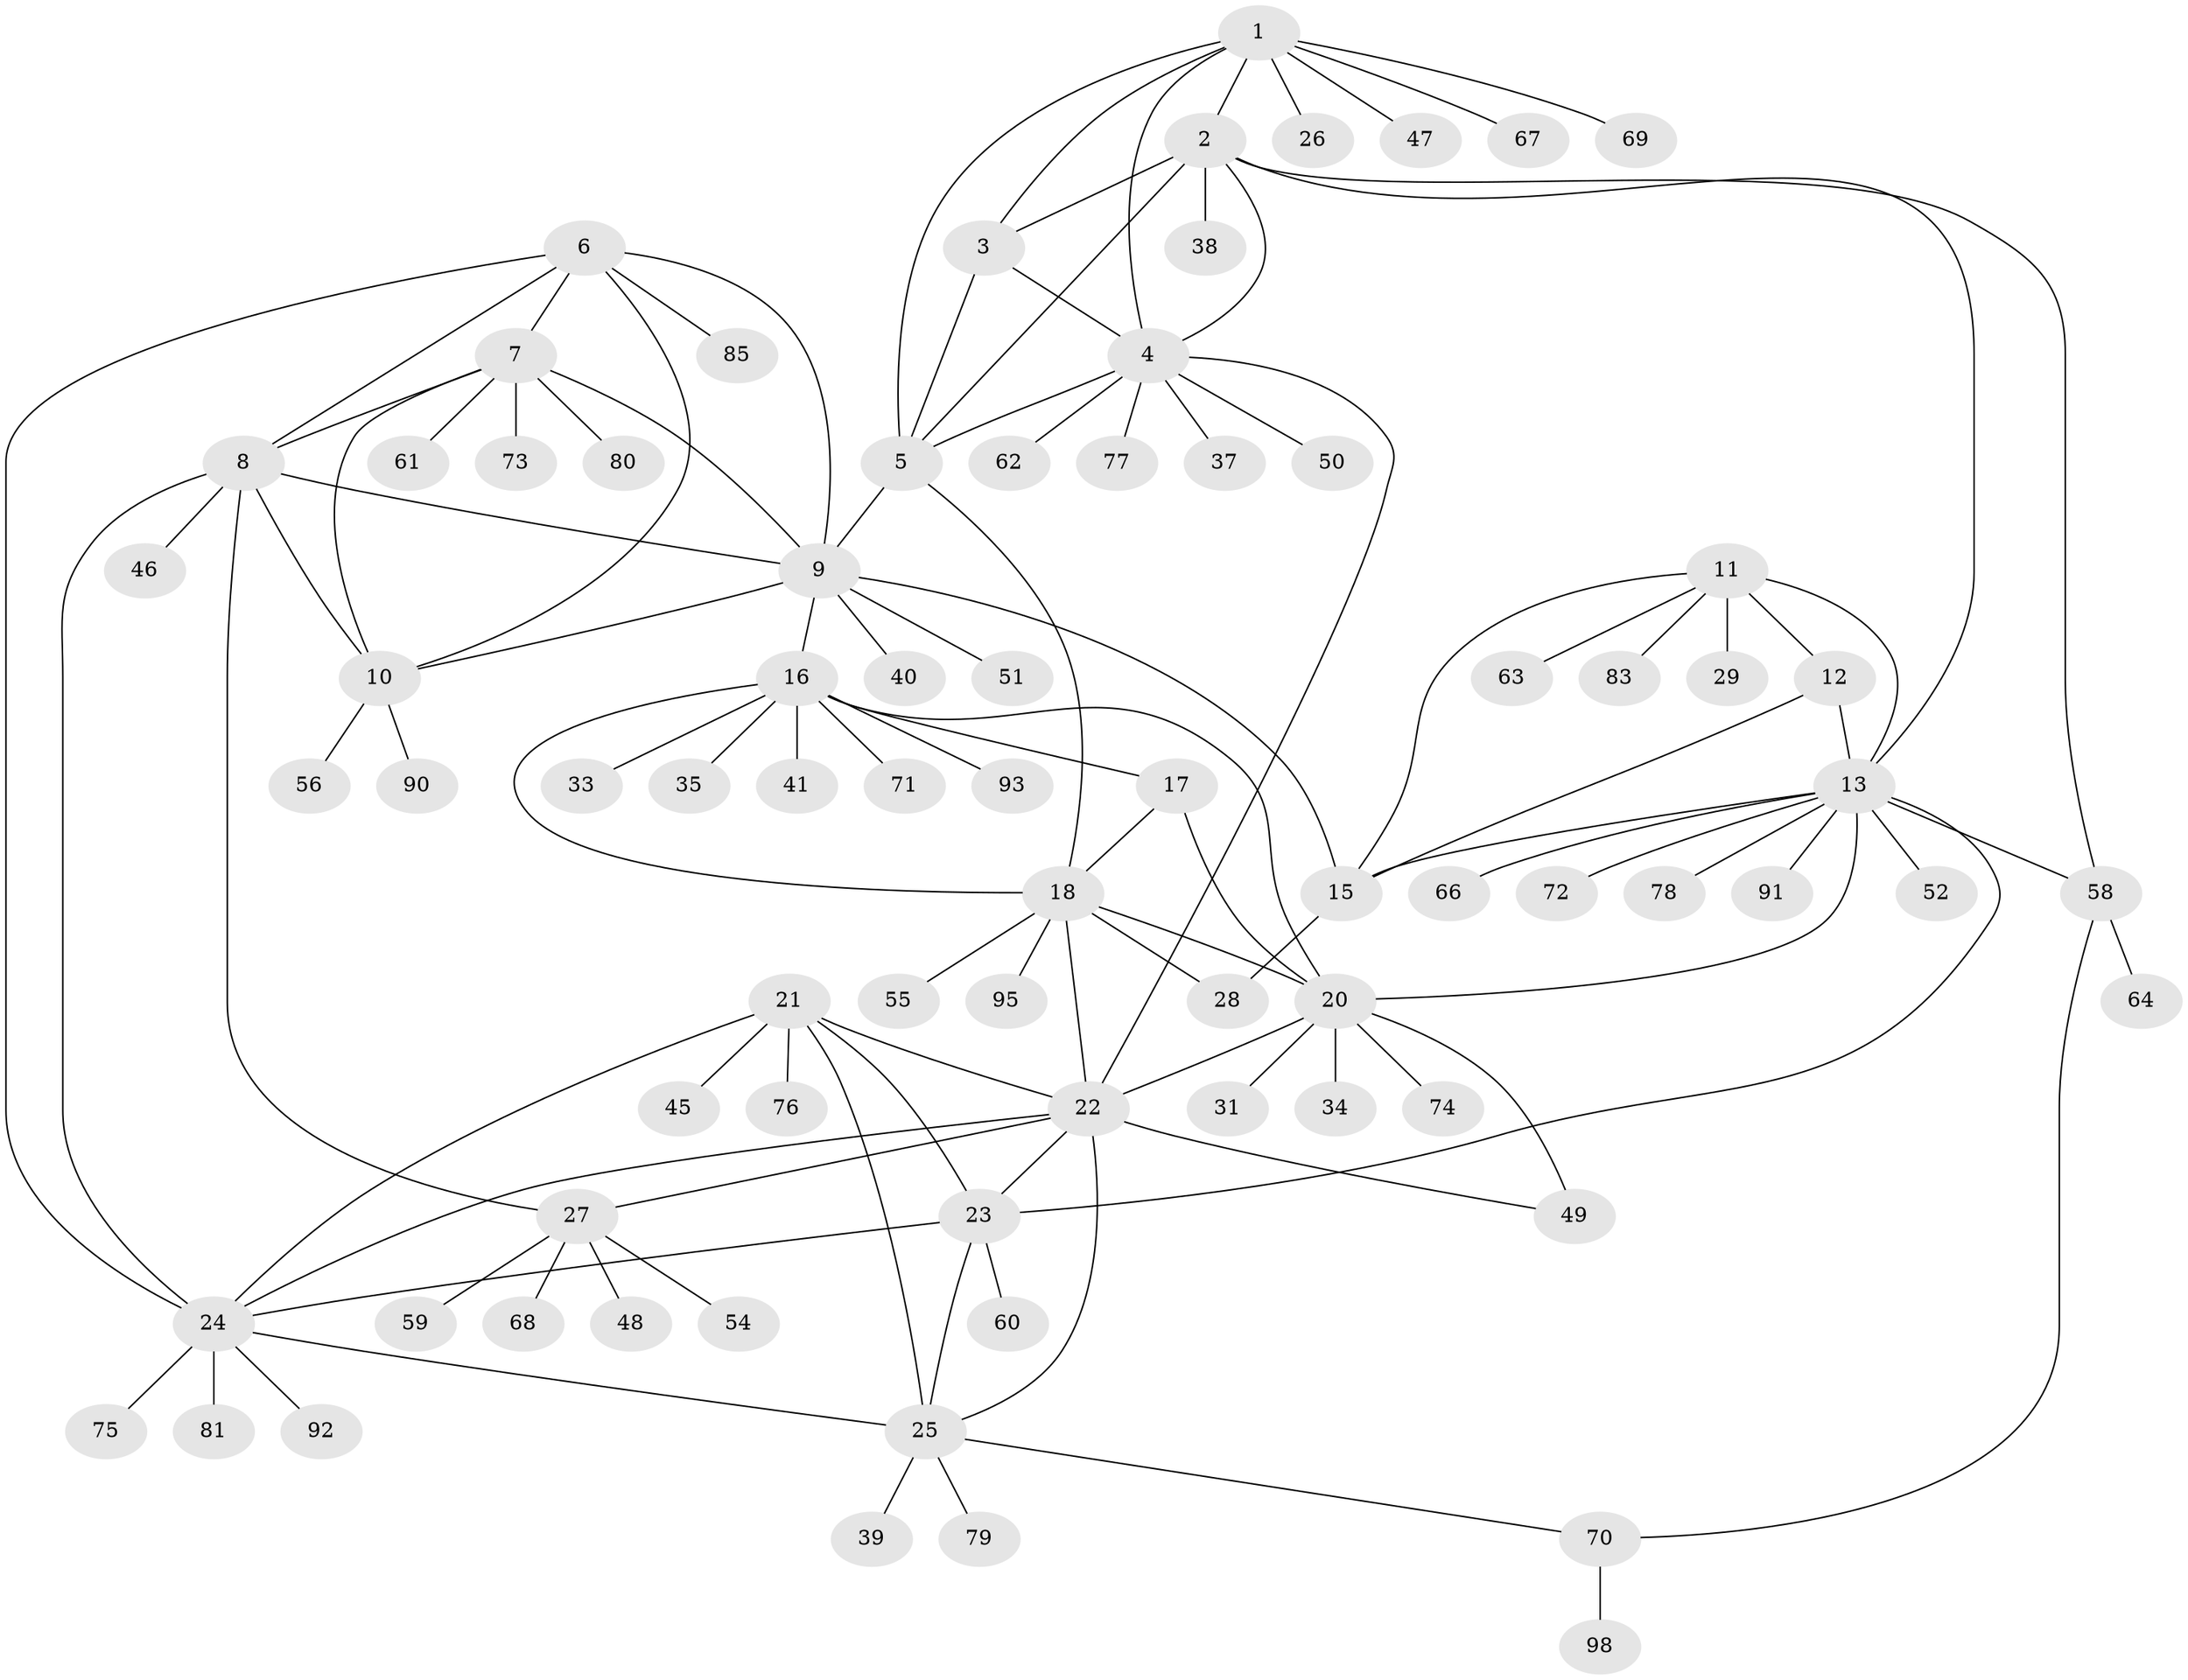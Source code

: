 // original degree distribution, {9: 0.06, 8: 0.01, 4: 0.06, 7: 0.06, 6: 0.05, 12: 0.01, 5: 0.01, 10: 0.01, 11: 0.01, 1: 0.59, 2: 0.1, 3: 0.03}
// Generated by graph-tools (version 1.1) at 2025/42/03/06/25 10:42:13]
// undirected, 78 vertices, 114 edges
graph export_dot {
graph [start="1"]
  node [color=gray90,style=filled];
  1 [super="+89"];
  2 [super="+96"];
  3;
  4 [super="+65"];
  5 [super="+86"];
  6 [super="+32"];
  7 [super="+42"];
  8;
  9;
  10 [super="+43"];
  11 [super="+14"];
  12;
  13 [super="+30"];
  15;
  16 [super="+19"];
  17;
  18 [super="+57"];
  20 [super="+44"];
  21 [super="+99"];
  22 [super="+88"];
  23;
  24 [super="+84"];
  25 [super="+36"];
  26;
  27 [super="+82"];
  28;
  29;
  31;
  33;
  34;
  35;
  37;
  38;
  39;
  40;
  41;
  45;
  46;
  47 [super="+53"];
  48;
  49;
  50;
  51;
  52;
  54;
  55;
  56;
  58;
  59;
  60;
  61 [super="+100"];
  62;
  63;
  64 [super="+87"];
  66;
  67;
  68;
  69;
  70 [super="+97"];
  71 [super="+94"];
  72;
  73;
  74;
  75;
  76;
  77;
  78;
  79;
  80;
  81;
  83;
  85;
  90;
  91;
  92;
  93;
  95;
  98;
  1 -- 2;
  1 -- 3;
  1 -- 4;
  1 -- 5;
  1 -- 26;
  1 -- 47;
  1 -- 67;
  1 -- 69;
  2 -- 3;
  2 -- 4;
  2 -- 5;
  2 -- 13;
  2 -- 38;
  2 -- 58;
  3 -- 4;
  3 -- 5;
  4 -- 5;
  4 -- 22;
  4 -- 37;
  4 -- 50;
  4 -- 62;
  4 -- 77;
  5 -- 9;
  5 -- 18;
  6 -- 7;
  6 -- 8;
  6 -- 9;
  6 -- 10;
  6 -- 85;
  6 -- 24;
  7 -- 8;
  7 -- 9;
  7 -- 10;
  7 -- 80;
  7 -- 73;
  7 -- 61;
  8 -- 9;
  8 -- 10;
  8 -- 24;
  8 -- 27;
  8 -- 46;
  9 -- 10;
  9 -- 15;
  9 -- 40;
  9 -- 51;
  9 -- 16;
  10 -- 56;
  10 -- 90;
  11 -- 12 [weight=2];
  11 -- 13 [weight=2];
  11 -- 15 [weight=2];
  11 -- 29;
  11 -- 63;
  11 -- 83;
  12 -- 13;
  12 -- 15;
  13 -- 15;
  13 -- 20;
  13 -- 23;
  13 -- 66;
  13 -- 72;
  13 -- 78;
  13 -- 91;
  13 -- 58;
  13 -- 52;
  15 -- 28;
  16 -- 17 [weight=2];
  16 -- 18 [weight=2];
  16 -- 20 [weight=2];
  16 -- 35;
  16 -- 33;
  16 -- 71;
  16 -- 41;
  16 -- 93;
  17 -- 18;
  17 -- 20;
  18 -- 20;
  18 -- 22;
  18 -- 28;
  18 -- 55;
  18 -- 95;
  20 -- 31;
  20 -- 34;
  20 -- 49;
  20 -- 74;
  20 -- 22;
  21 -- 22;
  21 -- 23;
  21 -- 24;
  21 -- 25;
  21 -- 45;
  21 -- 76;
  22 -- 23;
  22 -- 24;
  22 -- 25;
  22 -- 27;
  22 -- 49;
  23 -- 24;
  23 -- 25;
  23 -- 60;
  24 -- 25;
  24 -- 75;
  24 -- 81;
  24 -- 92;
  25 -- 39;
  25 -- 70;
  25 -- 79;
  27 -- 48;
  27 -- 54;
  27 -- 59;
  27 -- 68;
  58 -- 64;
  58 -- 70;
  70 -- 98;
}
